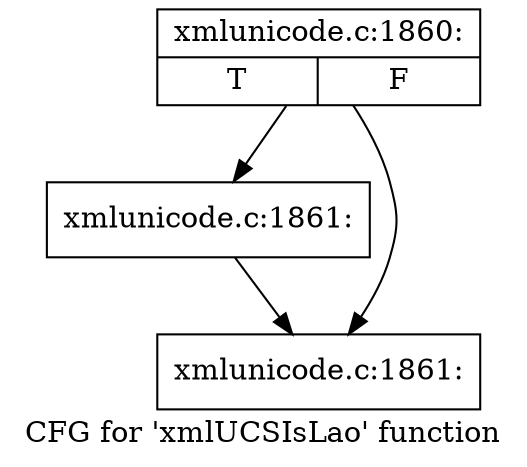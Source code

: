 digraph "CFG for 'xmlUCSIsLao' function" {
	label="CFG for 'xmlUCSIsLao' function";

	Node0x4e5b9e0 [shape=record,label="{xmlunicode.c:1860:|{<s0>T|<s1>F}}"];
	Node0x4e5b9e0 -> Node0x4e5bf70;
	Node0x4e5b9e0 -> Node0x4e5bf20;
	Node0x4e5bf70 [shape=record,label="{xmlunicode.c:1861:}"];
	Node0x4e5bf70 -> Node0x4e5bf20;
	Node0x4e5bf20 [shape=record,label="{xmlunicode.c:1861:}"];
}
